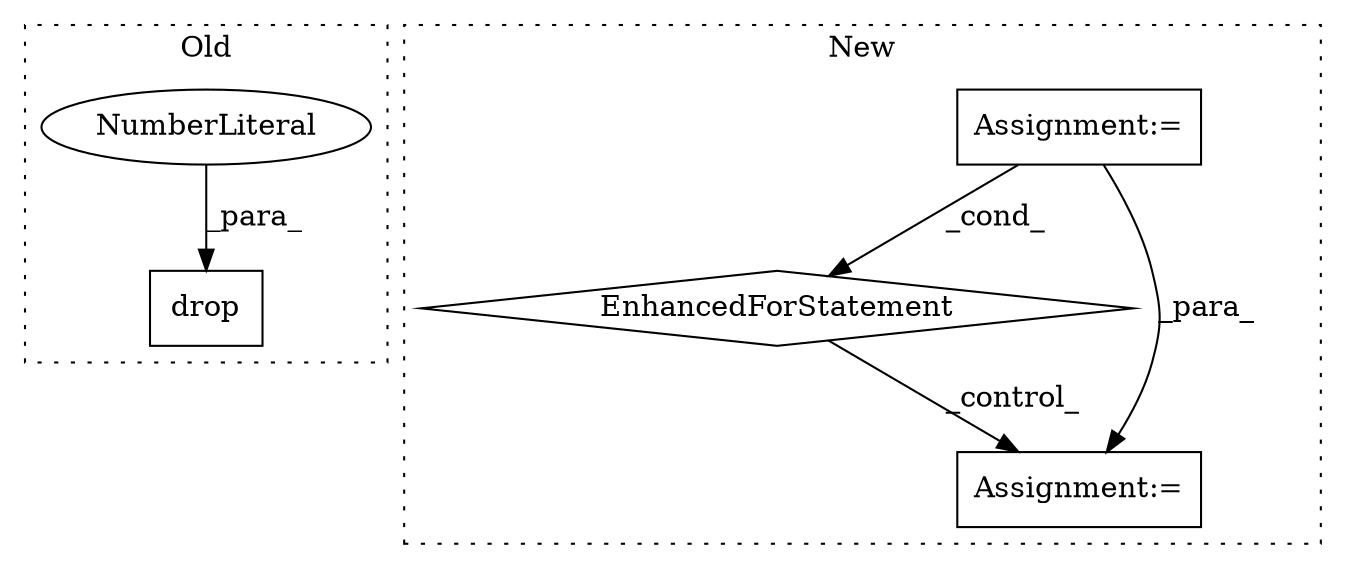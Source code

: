 digraph G {
subgraph cluster0 {
1 [label="drop" a="32" s="970,994" l="5,1" shape="box"];
5 [label="NumberLiteral" a="34" s="988" l="1" shape="ellipse"];
label = "Old";
style="dotted";
}
subgraph cluster1 {
2 [label="EnhancedForStatement" a="70" s="801,888" l="53,2" shape="diamond"];
3 [label="Assignment:=" a="7" s="801,888" l="53,2" shape="box"];
4 [label="Assignment:=" a="7" s="1043" l="10" shape="box"];
label = "New";
style="dotted";
}
2 -> 4 [label="_control_"];
3 -> 2 [label="_cond_"];
3 -> 4 [label="_para_"];
5 -> 1 [label="_para_"];
}
